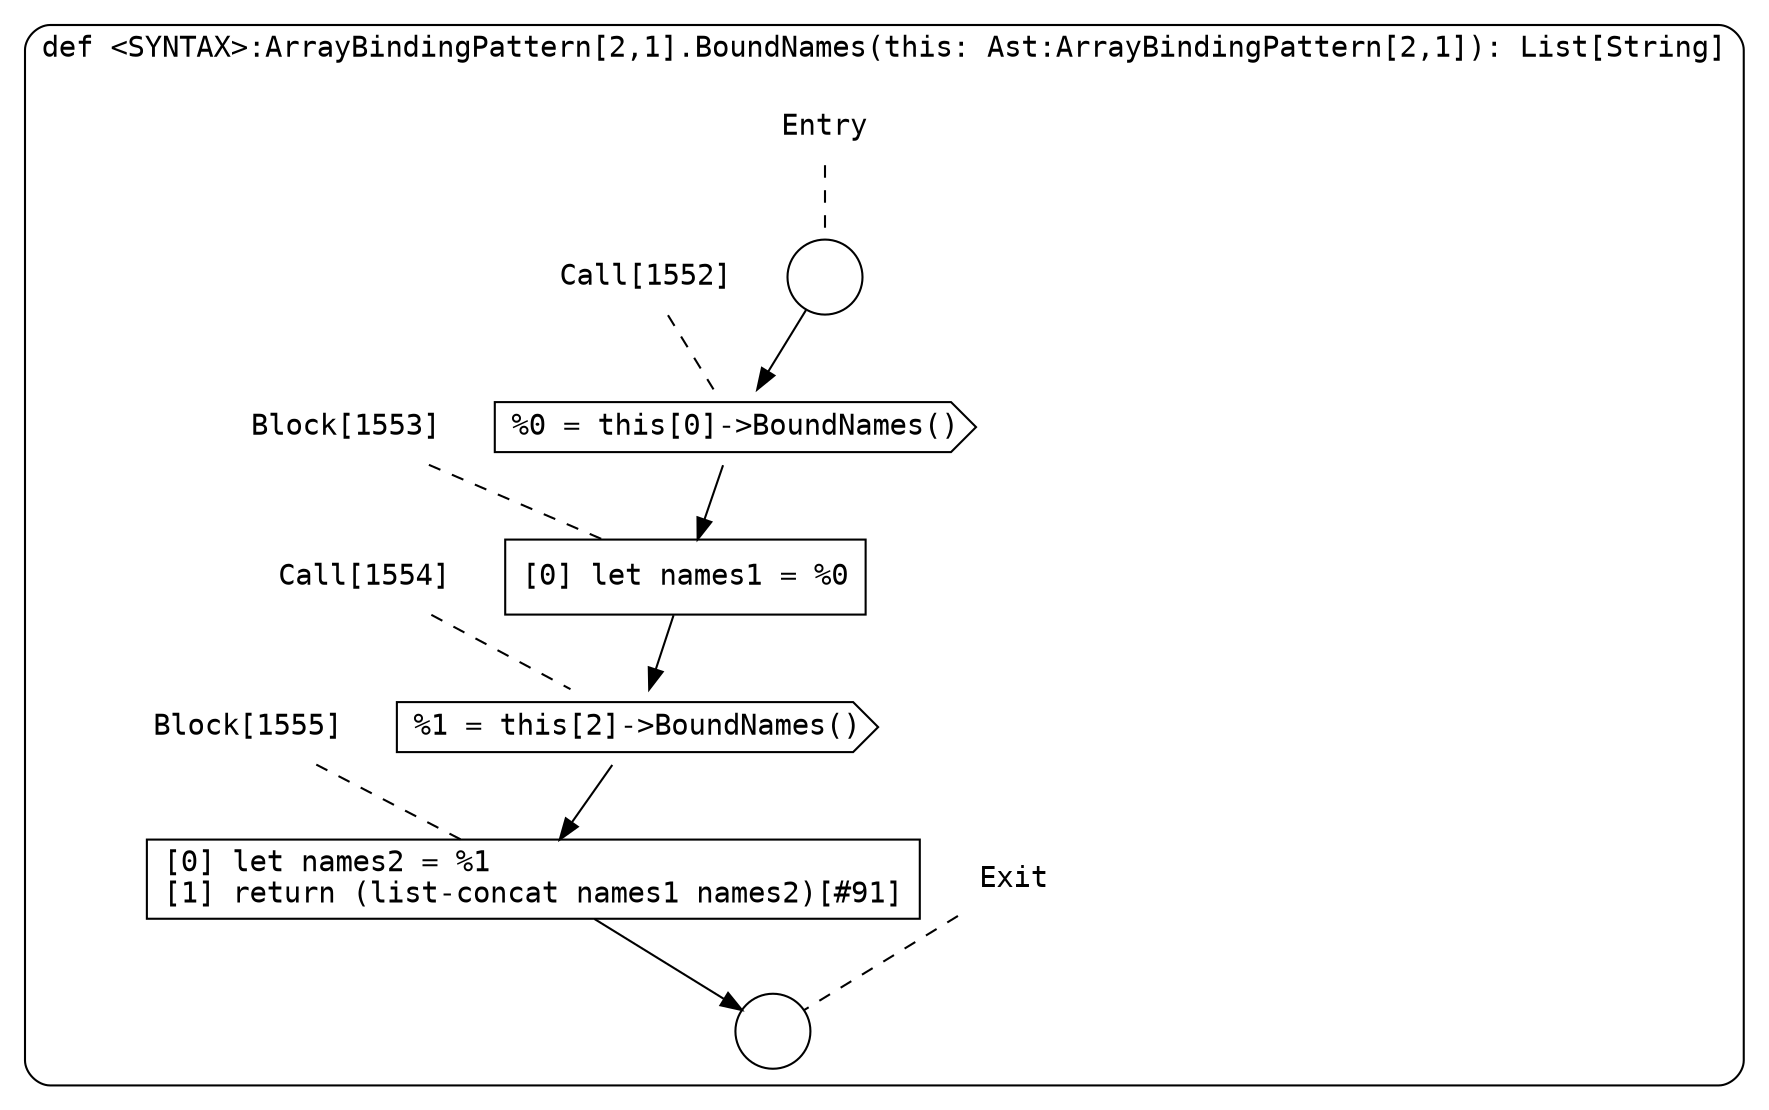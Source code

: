 digraph {
  graph [fontname = "Consolas"]
  node [fontname = "Consolas"]
  edge [fontname = "Consolas"]
  subgraph cluster193 {
    label = "def <SYNTAX>:ArrayBindingPattern[2,1].BoundNames(this: Ast:ArrayBindingPattern[2,1]): List[String]"
    style = rounded
    cluster193_entry_name [shape=none, label=<<font color="black">Entry</font>>]
    cluster193_entry_name -> cluster193_entry [arrowhead=none, color="black", style=dashed]
    cluster193_entry [shape=circle label=" " color="black" fillcolor="white" style=filled]
    cluster193_entry -> node1552 [color="black"]
    cluster193_exit_name [shape=none, label=<<font color="black">Exit</font>>]
    cluster193_exit_name -> cluster193_exit [arrowhead=none, color="black", style=dashed]
    cluster193_exit [shape=circle label=" " color="black" fillcolor="white" style=filled]
    node1552_name [shape=none, label=<<font color="black">Call[1552]</font>>]
    node1552_name -> node1552 [arrowhead=none, color="black", style=dashed]
    node1552 [shape=cds, label=<<font color="black">%0 = this[0]-&gt;BoundNames()</font>> color="black" fillcolor="white", style=filled]
    node1552 -> node1553 [color="black"]
    node1553_name [shape=none, label=<<font color="black">Block[1553]</font>>]
    node1553_name -> node1553 [arrowhead=none, color="black", style=dashed]
    node1553 [shape=box, label=<<font color="black">[0] let names1 = %0<BR ALIGN="LEFT"/></font>> color="black" fillcolor="white", style=filled]
    node1553 -> node1554 [color="black"]
    node1554_name [shape=none, label=<<font color="black">Call[1554]</font>>]
    node1554_name -> node1554 [arrowhead=none, color="black", style=dashed]
    node1554 [shape=cds, label=<<font color="black">%1 = this[2]-&gt;BoundNames()</font>> color="black" fillcolor="white", style=filled]
    node1554 -> node1555 [color="black"]
    node1555_name [shape=none, label=<<font color="black">Block[1555]</font>>]
    node1555_name -> node1555 [arrowhead=none, color="black", style=dashed]
    node1555 [shape=box, label=<<font color="black">[0] let names2 = %1<BR ALIGN="LEFT"/>[1] return (list-concat names1 names2)[#91]<BR ALIGN="LEFT"/></font>> color="black" fillcolor="white", style=filled]
    node1555 -> cluster193_exit [color="black"]
  }
}